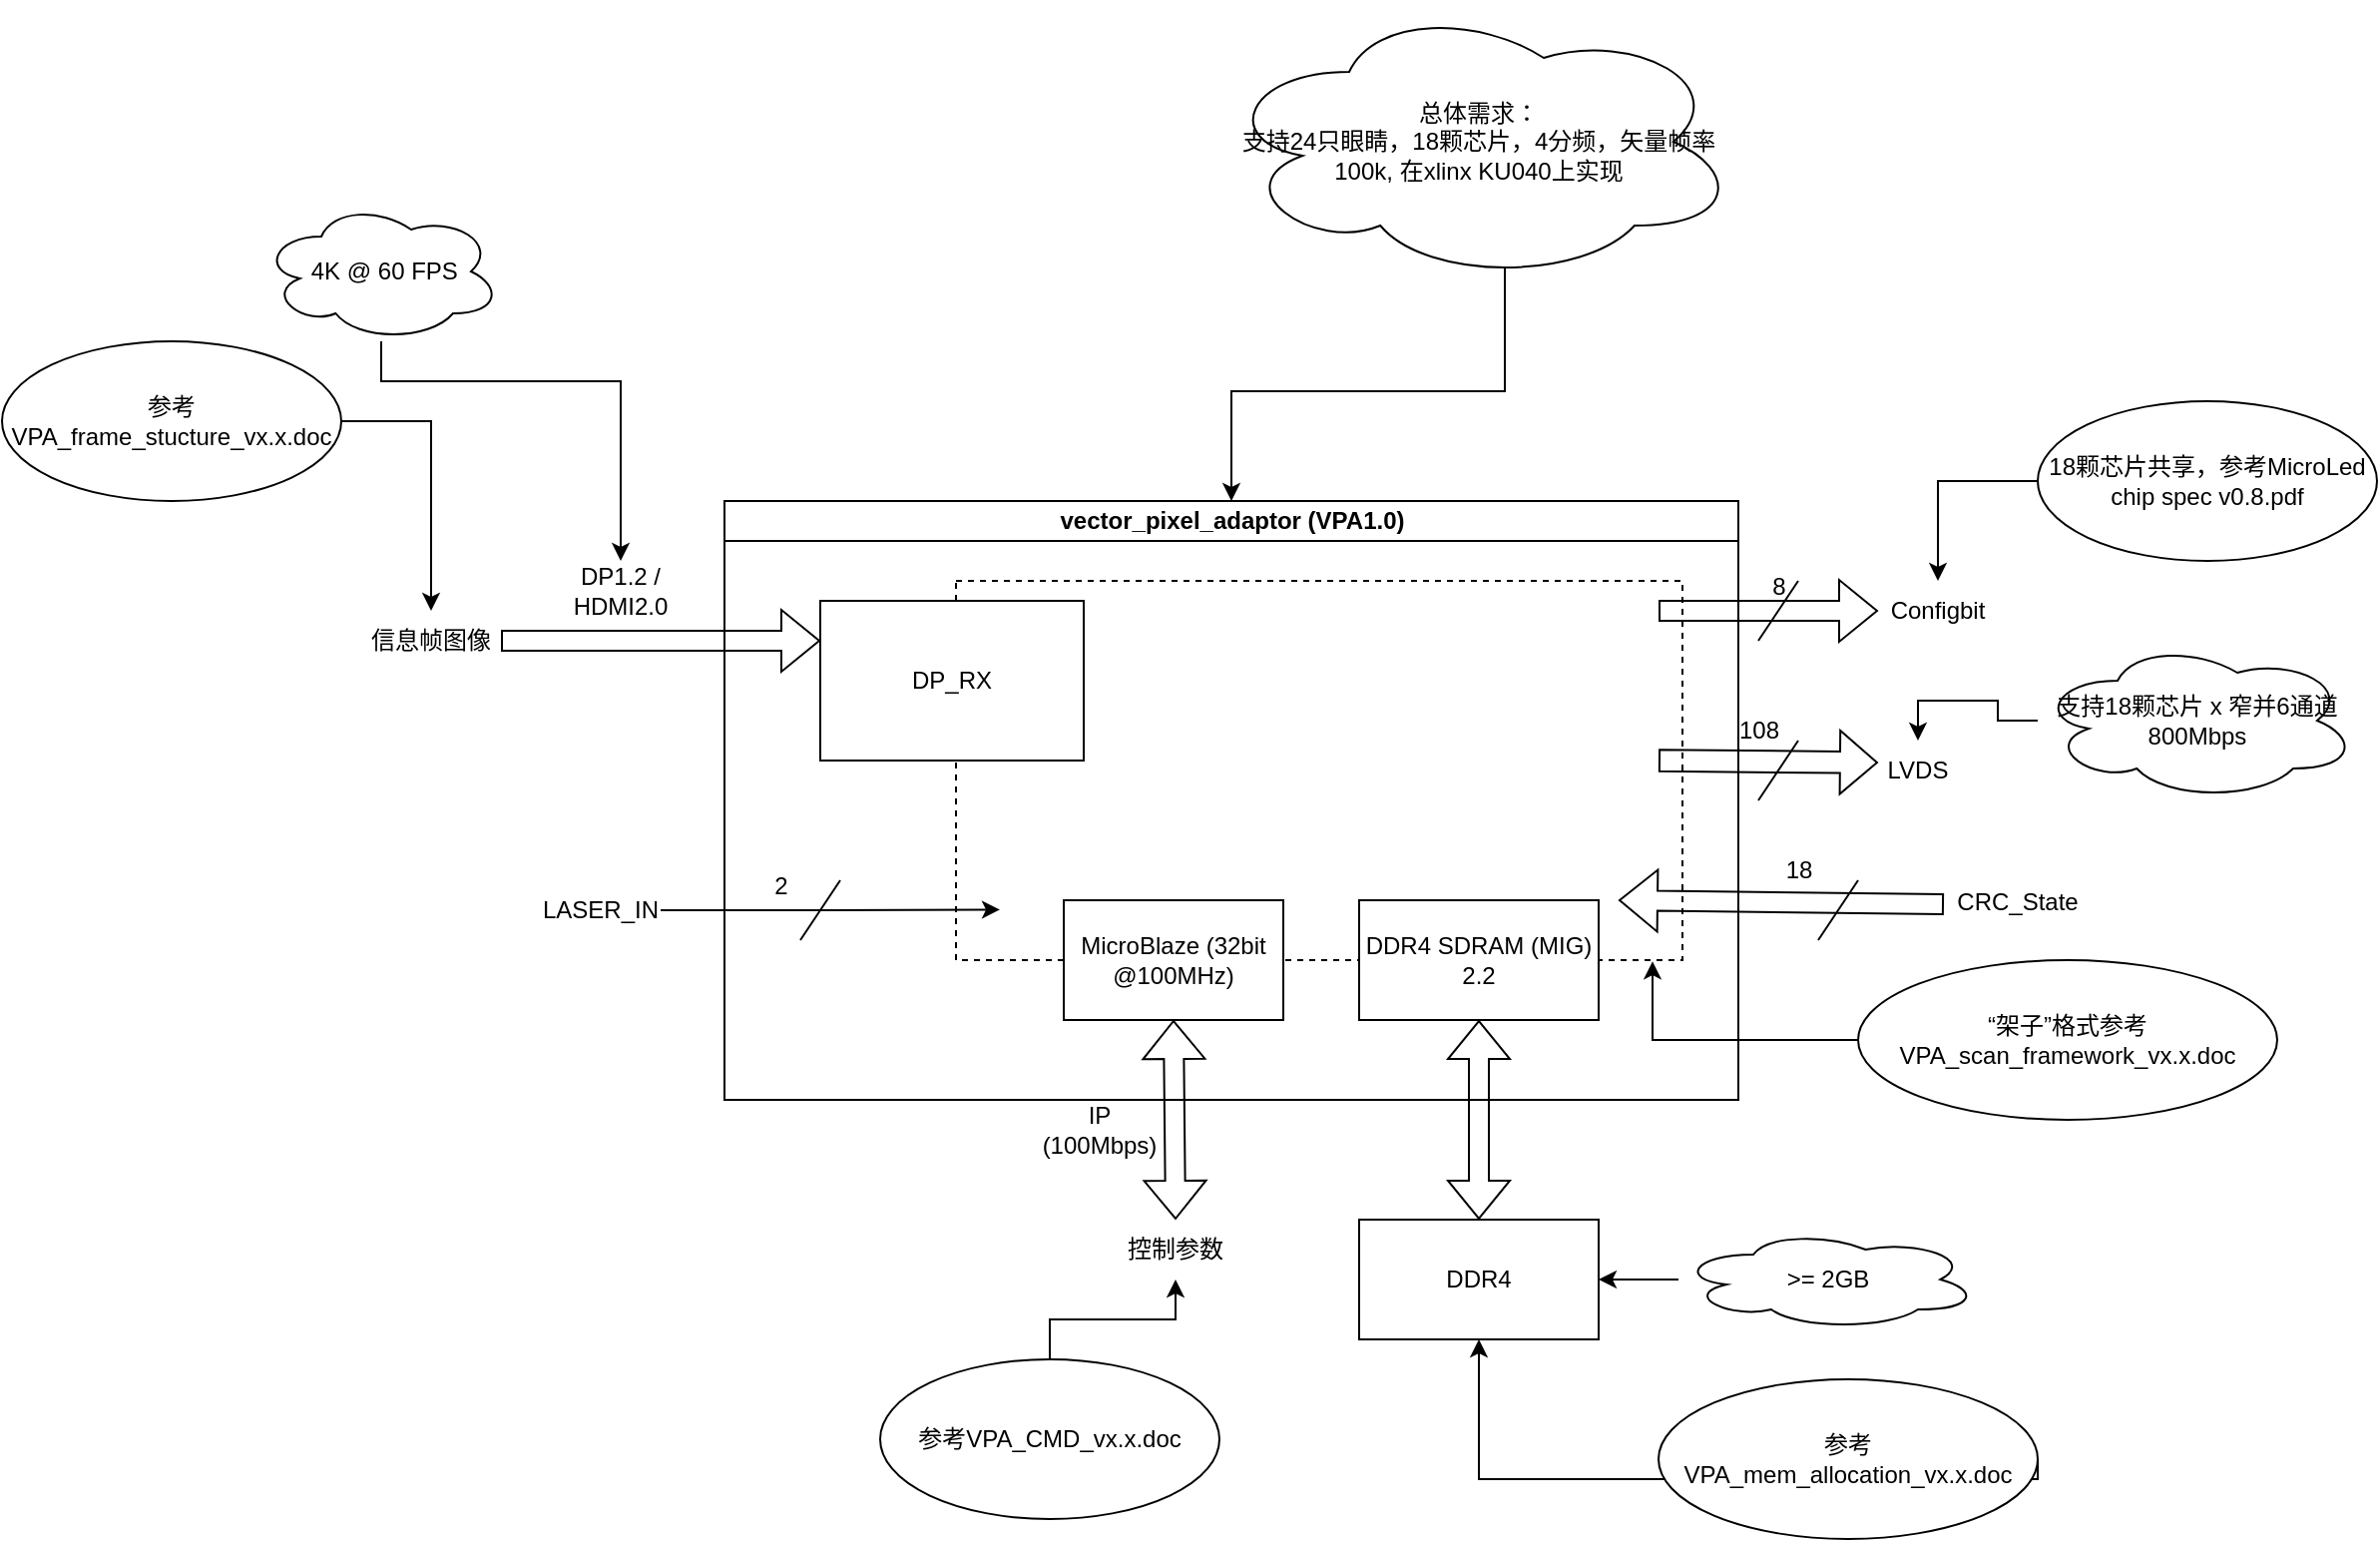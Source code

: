 <mxfile version="21.8.0" type="github">
  <diagram id="prtHgNgQTEPvFCAcTncT" name="Page-1">
    <mxGraphModel dx="1434" dy="758" grid="1" gridSize="10" guides="0" tooltips="1" connect="1" arrows="1" fold="1" page="1" pageScale="1" pageWidth="1654" pageHeight="1169" background="#FFFFFF" math="0" shadow="0">
      <root>
        <mxCell id="0" />
        <mxCell id="1" parent="0" />
        <mxCell id="dNxyNK7c78bLwvsdeMH5-11" value="vector_pixel_adaptor (VPA1.0)" style="swimlane;html=1;startSize=20;horizontal=1;containerType=tree;glass=0;" parent="1" vertex="1">
          <mxGeometry x="592" y="420" width="508" height="300" as="geometry">
            <mxRectangle x="212" y="250" width="90" height="30" as="alternateBounds" />
          </mxGeometry>
        </mxCell>
        <mxCell id="5seN-EpF3CWQF1rBORf5-40" value="" style="rounded=0;whiteSpace=wrap;html=1;dashed=1;" parent="dNxyNK7c78bLwvsdeMH5-11" vertex="1">
          <mxGeometry x="116" y="40" width="364" height="190" as="geometry" />
        </mxCell>
        <mxCell id="5seN-EpF3CWQF1rBORf5-3" value="DP_RX" style="rounded=0;whiteSpace=wrap;html=1;" parent="dNxyNK7c78bLwvsdeMH5-11" vertex="1">
          <mxGeometry x="48" y="50" width="132" height="80" as="geometry" />
        </mxCell>
        <mxCell id="5seN-EpF3CWQF1rBORf5-6" value="MicroBlaze (32bit @100MHz)" style="rounded=0;whiteSpace=wrap;html=1;" parent="dNxyNK7c78bLwvsdeMH5-11" vertex="1">
          <mxGeometry x="170" y="200" width="110" height="60" as="geometry" />
        </mxCell>
        <mxCell id="5seN-EpF3CWQF1rBORf5-20" value="DDR4 SDRAM (MIG) 2.2" style="rounded=0;whiteSpace=wrap;html=1;" parent="dNxyNK7c78bLwvsdeMH5-11" vertex="1">
          <mxGeometry x="318" y="200" width="120" height="60" as="geometry" />
        </mxCell>
        <mxCell id="5seN-EpF3CWQF1rBORf5-32" value="" style="endArrow=none;html=1;rounded=0;" parent="dNxyNK7c78bLwvsdeMH5-11" edge="1">
          <mxGeometry width="50" height="50" relative="1" as="geometry">
            <mxPoint x="518" y="70" as="sourcePoint" />
            <mxPoint x="538" y="40" as="targetPoint" />
          </mxGeometry>
        </mxCell>
        <mxCell id="5seN-EpF3CWQF1rBORf5-33" value="8" style="text;html=1;align=center;verticalAlign=middle;resizable=0;points=[];autosize=1;strokeColor=none;fillColor=none;" parent="dNxyNK7c78bLwvsdeMH5-11" vertex="1">
          <mxGeometry x="513" y="28" width="30" height="30" as="geometry" />
        </mxCell>
        <mxCell id="5seN-EpF3CWQF1rBORf5-57" style="edgeStyle=orthogonalEdgeStyle;rounded=0;orthogonalLoop=1;jettySize=auto;html=1;exitX=1;exitY=0.5;exitDx=0;exitDy=0;" parent="dNxyNK7c78bLwvsdeMH5-11" source="5seN-EpF3CWQF1rBORf5-52" edge="1">
          <mxGeometry relative="1" as="geometry">
            <mxPoint x="138" y="204.71" as="targetPoint" />
            <mxPoint x="8" y="204.71" as="sourcePoint" />
          </mxGeometry>
        </mxCell>
        <mxCell id="5seN-EpF3CWQF1rBORf5-52" value="LASER_IN" style="text;html=1;strokeColor=none;fillColor=none;align=center;verticalAlign=middle;whiteSpace=wrap;rounded=0;" parent="dNxyNK7c78bLwvsdeMH5-11" vertex="1">
          <mxGeometry x="-92" y="190" width="60" height="30" as="geometry" />
        </mxCell>
        <mxCell id="5seN-EpF3CWQF1rBORf5-54" value="" style="endArrow=none;html=1;rounded=0;" parent="dNxyNK7c78bLwvsdeMH5-11" edge="1">
          <mxGeometry width="50" height="50" relative="1" as="geometry">
            <mxPoint x="38" y="220" as="sourcePoint" />
            <mxPoint x="58" y="190" as="targetPoint" />
          </mxGeometry>
        </mxCell>
        <mxCell id="5seN-EpF3CWQF1rBORf5-2" style="edgeStyle=orthogonalEdgeStyle;rounded=0;orthogonalLoop=1;jettySize=auto;html=1;entryX=0.5;entryY=0;entryDx=0;entryDy=0;exitX=0.55;exitY=0.95;exitDx=0;exitDy=0;exitPerimeter=0;" parent="1" source="5seN-EpF3CWQF1rBORf5-11" target="dNxyNK7c78bLwvsdeMH5-11" edge="1">
          <mxGeometry relative="1" as="geometry">
            <mxPoint x="1017.92" y="361.32" as="sourcePoint" />
          </mxGeometry>
        </mxCell>
        <mxCell id="5seN-EpF3CWQF1rBORf5-4" value="" style="shape=flexArrow;endArrow=classic;html=1;rounded=0;entryX=0;entryY=0.25;entryDx=0;entryDy=0;" parent="1" target="5seN-EpF3CWQF1rBORf5-3" edge="1">
          <mxGeometry width="50" height="50" relative="1" as="geometry">
            <mxPoint x="480" y="490" as="sourcePoint" />
            <mxPoint x="820" y="580" as="targetPoint" />
          </mxGeometry>
        </mxCell>
        <mxCell id="5seN-EpF3CWQF1rBORf5-5" value="DP1.2 / HDMI2.0" style="text;html=1;strokeColor=none;fillColor=none;align=center;verticalAlign=middle;whiteSpace=wrap;rounded=0;" parent="1" vertex="1">
          <mxGeometry x="510" y="450" width="60" height="30" as="geometry" />
        </mxCell>
        <mxCell id="5seN-EpF3CWQF1rBORf5-7" value="" style="shape=flexArrow;endArrow=classic;startArrow=classic;html=1;rounded=0;entryX=0.5;entryY=1;entryDx=0;entryDy=0;exitX=0.5;exitY=0;exitDx=0;exitDy=0;" parent="1" source="5seN-EpF3CWQF1rBORf5-15" target="5seN-EpF3CWQF1rBORf5-6" edge="1">
          <mxGeometry width="100" height="100" relative="1" as="geometry">
            <mxPoint x="810" y="780" as="sourcePoint" />
            <mxPoint x="840" y="550" as="targetPoint" />
          </mxGeometry>
        </mxCell>
        <mxCell id="5seN-EpF3CWQF1rBORf5-8" value="IP (100Mbps)" style="text;html=1;strokeColor=none;fillColor=none;align=center;verticalAlign=middle;whiteSpace=wrap;rounded=0;" parent="1" vertex="1">
          <mxGeometry x="750" y="720" width="60" height="30" as="geometry" />
        </mxCell>
        <mxCell id="5seN-EpF3CWQF1rBORf5-11" value="总体需求：&lt;br&gt;支持24只眼睛，18颗芯片，4分频，矢量帧率100k, 在xlinx KU040上实现" style="ellipse;shape=cloud;whiteSpace=wrap;html=1;" parent="1" vertex="1">
          <mxGeometry x="840" y="170" width="260" height="140" as="geometry" />
        </mxCell>
        <mxCell id="5seN-EpF3CWQF1rBORf5-14" value="信息帧图像" style="text;html=1;strokeColor=none;fillColor=none;align=center;verticalAlign=middle;whiteSpace=wrap;rounded=0;" parent="1" vertex="1">
          <mxGeometry x="410" y="475" width="70" height="30" as="geometry" />
        </mxCell>
        <mxCell id="5seN-EpF3CWQF1rBORf5-15" value="控制参数" style="text;html=1;strokeColor=none;fillColor=none;align=center;verticalAlign=middle;whiteSpace=wrap;rounded=0;" parent="1" vertex="1">
          <mxGeometry x="783" y="780" width="70" height="30" as="geometry" />
        </mxCell>
        <mxCell id="5seN-EpF3CWQF1rBORf5-17" style="edgeStyle=orthogonalEdgeStyle;rounded=0;orthogonalLoop=1;jettySize=auto;html=1;entryX=0.5;entryY=0;entryDx=0;entryDy=0;" parent="1" source="5seN-EpF3CWQF1rBORf5-16" target="5seN-EpF3CWQF1rBORf5-14" edge="1">
          <mxGeometry relative="1" as="geometry">
            <Array as="points">
              <mxPoint x="445" y="380" />
            </Array>
          </mxGeometry>
        </mxCell>
        <mxCell id="5seN-EpF3CWQF1rBORf5-16" value="参考VPA_frame_stucture_vx.x.doc" style="ellipse;whiteSpace=wrap;html=1;" parent="1" vertex="1">
          <mxGeometry x="230" y="340" width="170" height="80" as="geometry" />
        </mxCell>
        <mxCell id="5seN-EpF3CWQF1rBORf5-19" style="edgeStyle=orthogonalEdgeStyle;rounded=0;orthogonalLoop=1;jettySize=auto;html=1;entryX=0.5;entryY=1;entryDx=0;entryDy=0;" parent="1" source="5seN-EpF3CWQF1rBORf5-18" target="5seN-EpF3CWQF1rBORf5-15" edge="1">
          <mxGeometry relative="1" as="geometry" />
        </mxCell>
        <mxCell id="5seN-EpF3CWQF1rBORf5-18" value="参考VPA_CMD_vx.x.doc" style="ellipse;whiteSpace=wrap;html=1;" parent="1" vertex="1">
          <mxGeometry x="670" y="850" width="170" height="80" as="geometry" />
        </mxCell>
        <mxCell id="5seN-EpF3CWQF1rBORf5-21" value="" style="shape=flexArrow;endArrow=classic;startArrow=classic;html=1;rounded=0;entryX=0.5;entryY=1;entryDx=0;entryDy=0;exitX=0.5;exitY=0;exitDx=0;exitDy=0;" parent="1" source="5seN-EpF3CWQF1rBORf5-22" target="5seN-EpF3CWQF1rBORf5-20" edge="1">
          <mxGeometry width="100" height="100" relative="1" as="geometry">
            <mxPoint x="970" y="740" as="sourcePoint" />
            <mxPoint x="980" y="720" as="targetPoint" />
          </mxGeometry>
        </mxCell>
        <mxCell id="5seN-EpF3CWQF1rBORf5-22" value="DDR4" style="rounded=0;whiteSpace=wrap;html=1;" parent="1" vertex="1">
          <mxGeometry x="910" y="780" width="120" height="60" as="geometry" />
        </mxCell>
        <mxCell id="5seN-EpF3CWQF1rBORf5-45" style="edgeStyle=orthogonalEdgeStyle;rounded=0;orthogonalLoop=1;jettySize=auto;html=1;" parent="1" source="5seN-EpF3CWQF1rBORf5-24" target="5seN-EpF3CWQF1rBORf5-22" edge="1">
          <mxGeometry relative="1" as="geometry" />
        </mxCell>
        <mxCell id="5seN-EpF3CWQF1rBORf5-24" value="&amp;gt;= 2GB" style="ellipse;shape=cloud;whiteSpace=wrap;html=1;" parent="1" vertex="1">
          <mxGeometry x="1070" y="785" width="150" height="50" as="geometry" />
        </mxCell>
        <mxCell id="5seN-EpF3CWQF1rBORf5-27" style="edgeStyle=orthogonalEdgeStyle;rounded=0;orthogonalLoop=1;jettySize=auto;html=1;exitX=1;exitY=0.5;exitDx=0;exitDy=0;entryX=0.5;entryY=1;entryDx=0;entryDy=0;" parent="1" source="5seN-EpF3CWQF1rBORf5-26" target="5seN-EpF3CWQF1rBORf5-22" edge="1">
          <mxGeometry relative="1" as="geometry">
            <mxPoint x="830" y="740" as="targetPoint" />
            <Array as="points">
              <mxPoint x="1250" y="910" />
              <mxPoint x="970" y="910" />
            </Array>
          </mxGeometry>
        </mxCell>
        <mxCell id="5seN-EpF3CWQF1rBORf5-26" value="参考VPA_mem_allocation_vx.x.doc" style="ellipse;whiteSpace=wrap;html=1;" parent="1" vertex="1">
          <mxGeometry x="1060" y="860" width="190" height="80" as="geometry" />
        </mxCell>
        <mxCell id="5seN-EpF3CWQF1rBORf5-28" value="" style="shape=flexArrow;endArrow=classic;html=1;rounded=0;entryX=0;entryY=0.5;entryDx=0;entryDy=0;" parent="1" target="5seN-EpF3CWQF1rBORf5-29" edge="1">
          <mxGeometry width="50" height="50" relative="1" as="geometry">
            <mxPoint x="1060" y="475" as="sourcePoint" />
            <mxPoint x="1170" y="480" as="targetPoint" />
          </mxGeometry>
        </mxCell>
        <mxCell id="5seN-EpF3CWQF1rBORf5-29" value="Configbit" style="text;html=1;strokeColor=none;fillColor=none;align=center;verticalAlign=middle;whiteSpace=wrap;rounded=0;" parent="1" vertex="1">
          <mxGeometry x="1170" y="460" width="60" height="30" as="geometry" />
        </mxCell>
        <mxCell id="5seN-EpF3CWQF1rBORf5-31" style="edgeStyle=orthogonalEdgeStyle;rounded=0;orthogonalLoop=1;jettySize=auto;html=1;entryX=0.5;entryY=0;entryDx=0;entryDy=0;" parent="1" source="5seN-EpF3CWQF1rBORf5-30" target="5seN-EpF3CWQF1rBORf5-29" edge="1">
          <mxGeometry relative="1" as="geometry" />
        </mxCell>
        <mxCell id="5seN-EpF3CWQF1rBORf5-30" value="18颗芯片共享，参考MicroLed chip spec v0.8.pdf" style="ellipse;whiteSpace=wrap;html=1;" parent="1" vertex="1">
          <mxGeometry x="1250" y="370" width="170" height="80" as="geometry" />
        </mxCell>
        <mxCell id="5seN-EpF3CWQF1rBORf5-34" value="" style="endArrow=none;html=1;rounded=0;" parent="1" edge="1">
          <mxGeometry width="50" height="50" relative="1" as="geometry">
            <mxPoint x="1110" y="570" as="sourcePoint" />
            <mxPoint x="1130" y="540" as="targetPoint" />
          </mxGeometry>
        </mxCell>
        <mxCell id="5seN-EpF3CWQF1rBORf5-36" value="" style="shape=flexArrow;endArrow=classic;html=1;rounded=0;entryX=0;entryY=0.5;entryDx=0;entryDy=0;exitX=0.967;exitY=0.684;exitDx=0;exitDy=0;exitPerimeter=0;width=10.833;endSize=5.85;" parent="1" edge="1">
          <mxGeometry width="50" height="50" relative="1" as="geometry">
            <mxPoint x="1059.988" y="550" as="sourcePoint" />
            <mxPoint x="1170" y="551.04" as="targetPoint" />
          </mxGeometry>
        </mxCell>
        <mxCell id="5seN-EpF3CWQF1rBORf5-37" value="LVDS" style="text;html=1;strokeColor=none;fillColor=none;align=center;verticalAlign=middle;whiteSpace=wrap;rounded=0;" parent="1" vertex="1">
          <mxGeometry x="1160" y="540" width="60" height="30" as="geometry" />
        </mxCell>
        <mxCell id="5seN-EpF3CWQF1rBORf5-39" style="edgeStyle=orthogonalEdgeStyle;rounded=0;orthogonalLoop=1;jettySize=auto;html=1;entryX=0.5;entryY=0;entryDx=0;entryDy=0;" parent="1" source="5seN-EpF3CWQF1rBORf5-38" target="5seN-EpF3CWQF1rBORf5-37" edge="1">
          <mxGeometry relative="1" as="geometry" />
        </mxCell>
        <mxCell id="5seN-EpF3CWQF1rBORf5-38" value="支持18颗芯片 x 窄并6通道&lt;br&gt;800Mbps" style="ellipse;shape=cloud;whiteSpace=wrap;html=1;" parent="1" vertex="1">
          <mxGeometry x="1250" y="490" width="160" height="80" as="geometry" />
        </mxCell>
        <mxCell id="5seN-EpF3CWQF1rBORf5-42" style="edgeStyle=orthogonalEdgeStyle;rounded=0;orthogonalLoop=1;jettySize=auto;html=1;entryX=0.862;entryY=1.003;entryDx=0;entryDy=0;entryPerimeter=0;" parent="1" source="5seN-EpF3CWQF1rBORf5-41" edge="1">
          <mxGeometry relative="1" as="geometry">
            <mxPoint x="1056.604" y="650.57" as="targetPoint" />
            <Array as="points">
              <mxPoint x="1057" y="690" />
              <mxPoint x="1057" y="651" />
            </Array>
          </mxGeometry>
        </mxCell>
        <mxCell id="5seN-EpF3CWQF1rBORf5-41" value="“架子”格式参考VPA_scan_framework_vx.x.doc" style="ellipse;whiteSpace=wrap;html=1;" parent="1" vertex="1">
          <mxGeometry x="1160" y="650" width="210" height="80" as="geometry" />
        </mxCell>
        <mxCell id="5seN-EpF3CWQF1rBORf5-44" style="edgeStyle=orthogonalEdgeStyle;rounded=0;orthogonalLoop=1;jettySize=auto;html=1;entryX=0.5;entryY=0;entryDx=0;entryDy=0;" parent="1" source="5seN-EpF3CWQF1rBORf5-43" target="5seN-EpF3CWQF1rBORf5-5" edge="1">
          <mxGeometry relative="1" as="geometry">
            <Array as="points">
              <mxPoint x="420" y="360" />
              <mxPoint x="540" y="360" />
            </Array>
          </mxGeometry>
        </mxCell>
        <mxCell id="5seN-EpF3CWQF1rBORf5-43" value="&amp;nbsp;4K @ 60 FPS" style="ellipse;shape=cloud;whiteSpace=wrap;html=1;" parent="1" vertex="1">
          <mxGeometry x="360" y="270" width="120" height="70" as="geometry" />
        </mxCell>
        <mxCell id="5seN-EpF3CWQF1rBORf5-56" value="2" style="text;html=1;align=center;verticalAlign=middle;resizable=0;points=[];autosize=1;strokeColor=none;fillColor=none;" parent="1" vertex="1">
          <mxGeometry x="605" y="598" width="30" height="30" as="geometry" />
        </mxCell>
        <mxCell id="5seN-EpF3CWQF1rBORf5-50" value="" style="shape=flexArrow;endArrow=classic;html=1;rounded=0;" parent="1" edge="1">
          <mxGeometry width="50" height="50" relative="1" as="geometry">
            <mxPoint x="1203" y="622" as="sourcePoint" />
            <mxPoint x="1040" y="620" as="targetPoint" />
          </mxGeometry>
        </mxCell>
        <mxCell id="5seN-EpF3CWQF1rBORf5-53" value="" style="endArrow=none;html=1;rounded=0;" parent="1" edge="1">
          <mxGeometry width="50" height="50" relative="1" as="geometry">
            <mxPoint x="1140" y="640" as="sourcePoint" />
            <mxPoint x="1160" y="610" as="targetPoint" />
          </mxGeometry>
        </mxCell>
        <mxCell id="5seN-EpF3CWQF1rBORf5-48" value="CRC_State" style="text;html=1;strokeColor=none;fillColor=none;align=center;verticalAlign=middle;whiteSpace=wrap;rounded=0;" parent="1" vertex="1">
          <mxGeometry x="1210" y="606" width="60" height="30" as="geometry" />
        </mxCell>
        <mxCell id="5seN-EpF3CWQF1rBORf5-55" value="18" style="text;html=1;align=center;verticalAlign=middle;resizable=0;points=[];autosize=1;strokeColor=none;fillColor=none;" parent="1" vertex="1">
          <mxGeometry x="1110" y="590" width="40" height="30" as="geometry" />
        </mxCell>
        <mxCell id="5seN-EpF3CWQF1rBORf5-35" value="108" style="text;html=1;align=center;verticalAlign=middle;resizable=0;points=[];autosize=1;strokeColor=none;fillColor=none;" parent="1" vertex="1">
          <mxGeometry x="1090" y="520" width="40" height="30" as="geometry" />
        </mxCell>
      </root>
    </mxGraphModel>
  </diagram>
</mxfile>

